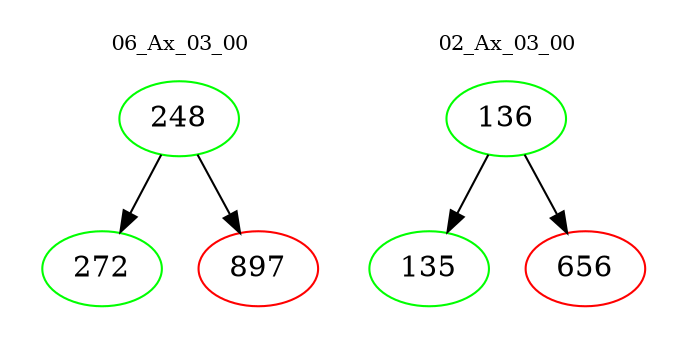 digraph{
subgraph cluster_0 {
color = white
label = "06_Ax_03_00";
fontsize=10;
T0_248 [label="248", color="green"]
T0_248 -> T0_272 [color="black"]
T0_272 [label="272", color="green"]
T0_248 -> T0_897 [color="black"]
T0_897 [label="897", color="red"]
}
subgraph cluster_1 {
color = white
label = "02_Ax_03_00";
fontsize=10;
T1_136 [label="136", color="green"]
T1_136 -> T1_135 [color="black"]
T1_135 [label="135", color="green"]
T1_136 -> T1_656 [color="black"]
T1_656 [label="656", color="red"]
}
}
